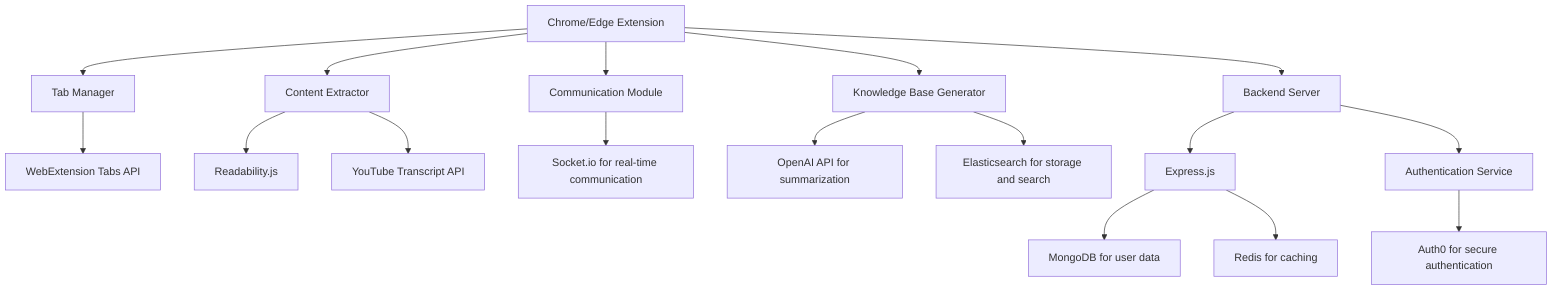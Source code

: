 graph TD
    A[Chrome/Edge Extension] --> B[Tab Manager]
    A --> C[Content Extractor]
    A --> D[Communication Module]
    A --> E[Knowledge Base Generator]
    B --> F[WebExtension Tabs API]
    C --> G[Readability.js]
    C --> H[YouTube Transcript API]
    D --> I[Socket.io for real-time communication]
    E --> J[OpenAI API for summarization]
    E --> K[Elasticsearch for storage and search]
    A --> L[Backend Server]
    L --> M[Express.js]
    M --> N[MongoDB for user data]
    M --> O[Redis for caching]
    L --> P[Authentication Service]
    P --> Q[Auth0 for secure authentication]